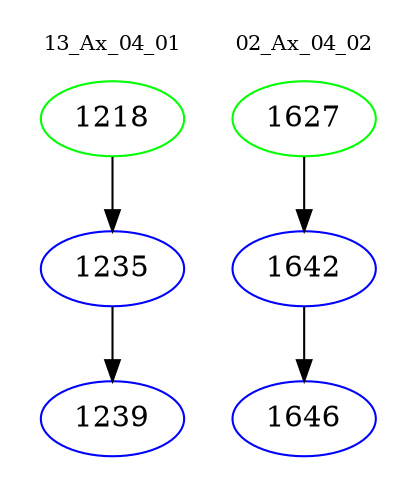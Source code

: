 digraph{
subgraph cluster_0 {
color = white
label = "13_Ax_04_01";
fontsize=10;
T0_1218 [label="1218", color="green"]
T0_1218 -> T0_1235 [color="black"]
T0_1235 [label="1235", color="blue"]
T0_1235 -> T0_1239 [color="black"]
T0_1239 [label="1239", color="blue"]
}
subgraph cluster_1 {
color = white
label = "02_Ax_04_02";
fontsize=10;
T1_1627 [label="1627", color="green"]
T1_1627 -> T1_1642 [color="black"]
T1_1642 [label="1642", color="blue"]
T1_1642 -> T1_1646 [color="black"]
T1_1646 [label="1646", color="blue"]
}
}
